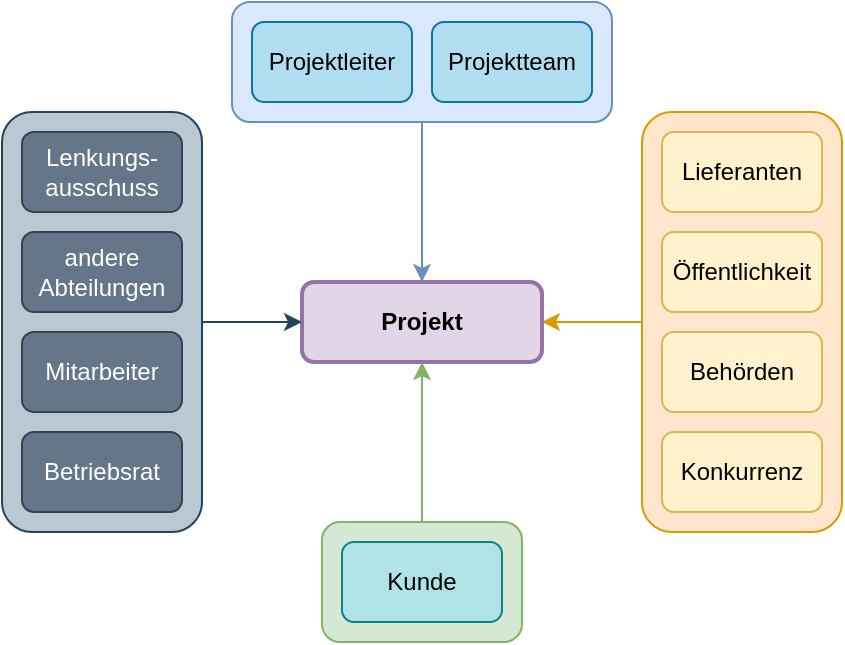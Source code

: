 <mxfile compressed="false" version="14.1.8" type="device">
  <diagram id="qsK-uooAxS1QpvShMwKK" name="Seite-1">
    <mxGraphModel dx="769" dy="484" grid="1" gridSize="10" guides="1" tooltips="1" connect="1" arrows="1" fold="1" page="1" pageScale="1" pageWidth="827" pageHeight="1169" math="0" shadow="0">
      <root>
        <mxCell id="0" />
        <mxCell id="1" parent="0" />
        <mxCell id="pB9b8BpoEIkRc4m-W9jE-16" value="" style="rounded=1;whiteSpace=wrap;html=1;strokeWidth=1;fillColor=#bac8d3;strokeColor=#23445d;" vertex="1" parent="1">
          <mxGeometry x="130" y="75" width="100" height="210" as="geometry" />
        </mxCell>
        <mxCell id="pB9b8BpoEIkRc4m-W9jE-15" value="" style="rounded=1;whiteSpace=wrap;html=1;fillColor=#ffe6cc;strokeColor=#d79b00;" vertex="1" parent="1">
          <mxGeometry x="450" y="75" width="100" height="210" as="geometry" />
        </mxCell>
        <mxCell id="pB9b8BpoEIkRc4m-W9jE-14" value="" style="rounded=1;whiteSpace=wrap;html=1;fillColor=#d5e8d4;strokeColor=#82b366;" vertex="1" parent="1">
          <mxGeometry x="290" y="280" width="100" height="60" as="geometry" />
        </mxCell>
        <mxCell id="pB9b8BpoEIkRc4m-W9jE-13" value="" style="rounded=1;whiteSpace=wrap;html=1;fillColor=#dae8fc;strokeColor=#6c8ebf;" vertex="1" parent="1">
          <mxGeometry x="245" y="20" width="190" height="60" as="geometry" />
        </mxCell>
        <mxCell id="pB9b8BpoEIkRc4m-W9jE-1" value="Projekt" style="rounded=1;whiteSpace=wrap;html=1;fontStyle=1;fillColor=#e1d5e7;strokeColor=#9673a6;strokeWidth=2;" vertex="1" parent="1">
          <mxGeometry x="280" y="160" width="120" height="40" as="geometry" />
        </mxCell>
        <mxCell id="pB9b8BpoEIkRc4m-W9jE-2" value="Projektleiter" style="rounded=1;whiteSpace=wrap;html=1;fillColor=#b1ddf0;strokeColor=#10739e;" vertex="1" parent="1">
          <mxGeometry x="255" y="30" width="80" height="40" as="geometry" />
        </mxCell>
        <mxCell id="pB9b8BpoEIkRc4m-W9jE-3" value="Projektteam" style="rounded=1;whiteSpace=wrap;html=1;fillColor=#b1ddf0;strokeColor=#10739e;" vertex="1" parent="1">
          <mxGeometry x="345" y="30" width="80" height="40" as="geometry" />
        </mxCell>
        <mxCell id="pB9b8BpoEIkRc4m-W9jE-4" value="Kunde" style="rounded=1;whiteSpace=wrap;html=1;fillColor=#b0e3e6;strokeColor=#0e8088;" vertex="1" parent="1">
          <mxGeometry x="300" y="290" width="80" height="40" as="geometry" />
        </mxCell>
        <mxCell id="pB9b8BpoEIkRc4m-W9jE-5" value="Lieferanten" style="rounded=1;whiteSpace=wrap;html=1;fillColor=#fff2cc;strokeColor=#d6b656;" vertex="1" parent="1">
          <mxGeometry x="460" y="85" width="80" height="40" as="geometry" />
        </mxCell>
        <mxCell id="pB9b8BpoEIkRc4m-W9jE-6" value="Öffentlichkeit" style="rounded=1;whiteSpace=wrap;html=1;fillColor=#fff2cc;strokeColor=#d6b656;" vertex="1" parent="1">
          <mxGeometry x="460" y="135" width="80" height="40" as="geometry" />
        </mxCell>
        <mxCell id="pB9b8BpoEIkRc4m-W9jE-7" value="Behörden" style="rounded=1;whiteSpace=wrap;html=1;fillColor=#fff2cc;strokeColor=#d6b656;" vertex="1" parent="1">
          <mxGeometry x="460" y="185" width="80" height="40" as="geometry" />
        </mxCell>
        <mxCell id="pB9b8BpoEIkRc4m-W9jE-8" value="Konkurrenz" style="rounded=1;whiteSpace=wrap;html=1;fillColor=#fff2cc;strokeColor=#d6b656;" vertex="1" parent="1">
          <mxGeometry x="460" y="235" width="80" height="40" as="geometry" />
        </mxCell>
        <mxCell id="pB9b8BpoEIkRc4m-W9jE-9" value="Lenkungs-&lt;br&gt;ausschuss" style="rounded=1;whiteSpace=wrap;html=1;fillColor=#647687;strokeColor=#314354;fontColor=#ffffff;" vertex="1" parent="1">
          <mxGeometry x="140" y="85" width="80" height="40" as="geometry" />
        </mxCell>
        <mxCell id="pB9b8BpoEIkRc4m-W9jE-10" value="andere&lt;br&gt;Abteilungen" style="rounded=1;whiteSpace=wrap;html=1;fillColor=#647687;strokeColor=#314354;fontColor=#ffffff;" vertex="1" parent="1">
          <mxGeometry x="140" y="135" width="80" height="40" as="geometry" />
        </mxCell>
        <mxCell id="pB9b8BpoEIkRc4m-W9jE-11" value="Betriebsrat" style="rounded=1;whiteSpace=wrap;html=1;fillColor=#647687;strokeColor=#314354;fontColor=#ffffff;" vertex="1" parent="1">
          <mxGeometry x="140" y="235" width="80" height="40" as="geometry" />
        </mxCell>
        <mxCell id="pB9b8BpoEIkRc4m-W9jE-12" value="Mitarbeiter" style="rounded=1;whiteSpace=wrap;html=1;fillColor=#647687;strokeColor=#314354;fontColor=#ffffff;" vertex="1" parent="1">
          <mxGeometry x="140" y="185" width="80" height="40" as="geometry" />
        </mxCell>
        <mxCell id="pB9b8BpoEIkRc4m-W9jE-17" value="" style="endArrow=classic;html=1;exitX=0.5;exitY=1;exitDx=0;exitDy=0;entryX=0.5;entryY=0;entryDx=0;entryDy=0;fillColor=#dae8fc;strokeColor=#6c8ebf;strokeWidth=1;" edge="1" parent="1" source="pB9b8BpoEIkRc4m-W9jE-13" target="pB9b8BpoEIkRc4m-W9jE-1">
          <mxGeometry width="50" height="50" relative="1" as="geometry">
            <mxPoint x="330" y="150" as="sourcePoint" />
            <mxPoint x="380" y="100" as="targetPoint" />
          </mxGeometry>
        </mxCell>
        <mxCell id="pB9b8BpoEIkRc4m-W9jE-18" value="" style="endArrow=classic;html=1;strokeWidth=1;fillColor=#ffe6cc;strokeColor=#d79b00;exitX=0;exitY=0.5;exitDx=0;exitDy=0;entryX=1;entryY=0.5;entryDx=0;entryDy=0;" edge="1" parent="1" source="pB9b8BpoEIkRc4m-W9jE-15" target="pB9b8BpoEIkRc4m-W9jE-1">
          <mxGeometry width="50" height="50" relative="1" as="geometry">
            <mxPoint x="650" y="200" as="sourcePoint" />
            <mxPoint x="700" y="150" as="targetPoint" />
          </mxGeometry>
        </mxCell>
        <mxCell id="pB9b8BpoEIkRc4m-W9jE-19" value="" style="endArrow=classic;html=1;strokeWidth=1;exitX=1;exitY=0.5;exitDx=0;exitDy=0;entryX=0;entryY=0.5;entryDx=0;entryDy=0;fillColor=#bac8d3;strokeColor=#23445d;" edge="1" parent="1" source="pB9b8BpoEIkRc4m-W9jE-16" target="pB9b8BpoEIkRc4m-W9jE-1">
          <mxGeometry width="50" height="50" relative="1" as="geometry">
            <mxPoint x="610" y="170" as="sourcePoint" />
            <mxPoint x="660" y="120" as="targetPoint" />
          </mxGeometry>
        </mxCell>
        <mxCell id="pB9b8BpoEIkRc4m-W9jE-20" value="" style="endArrow=classic;html=1;strokeWidth=1;fillColor=#d5e8d4;strokeColor=#82b366;exitX=0.5;exitY=0;exitDx=0;exitDy=0;entryX=0.5;entryY=1;entryDx=0;entryDy=0;" edge="1" parent="1" source="pB9b8BpoEIkRc4m-W9jE-14" target="pB9b8BpoEIkRc4m-W9jE-1">
          <mxGeometry width="50" height="50" relative="1" as="geometry">
            <mxPoint x="340" y="260" as="sourcePoint" />
            <mxPoint x="390" y="210" as="targetPoint" />
          </mxGeometry>
        </mxCell>
      </root>
    </mxGraphModel>
  </diagram>
</mxfile>
